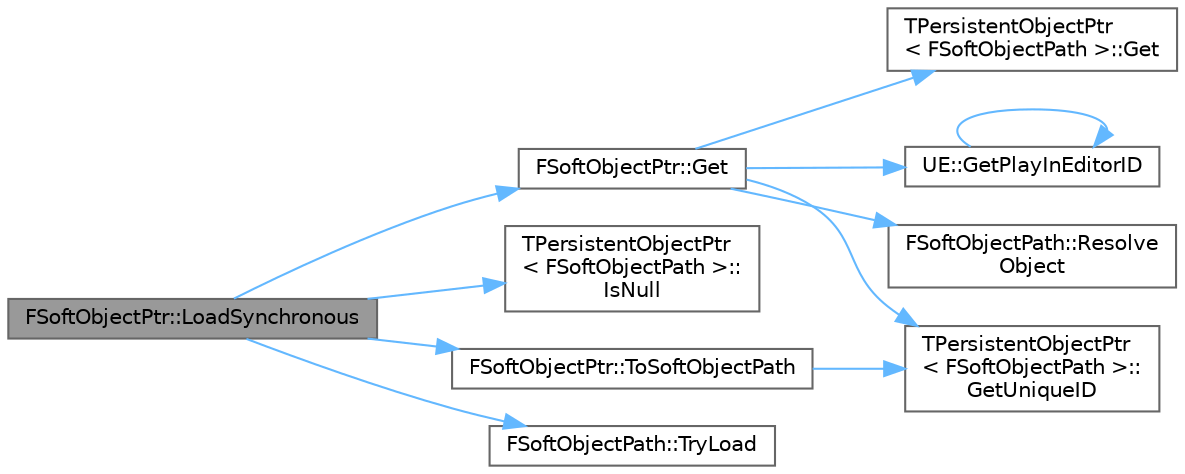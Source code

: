 digraph "FSoftObjectPtr::LoadSynchronous"
{
 // INTERACTIVE_SVG=YES
 // LATEX_PDF_SIZE
  bgcolor="transparent";
  edge [fontname=Helvetica,fontsize=10,labelfontname=Helvetica,labelfontsize=10];
  node [fontname=Helvetica,fontsize=10,shape=box,height=0.2,width=0.4];
  rankdir="LR";
  Node1 [id="Node000001",label="FSoftObjectPtr::LoadSynchronous",height=0.2,width=0.4,color="gray40", fillcolor="grey60", style="filled", fontcolor="black",tooltip="Synchronously load (if necessary) and return the asset object represented by this asset ptr."];
  Node1 -> Node2 [id="edge1_Node000001_Node000002",color="steelblue1",style="solid",tooltip=" "];
  Node2 [id="Node000002",label="FSoftObjectPtr::Get",height=0.2,width=0.4,color="grey40", fillcolor="white", style="filled",URL="$dd/db8/structFSoftObjectPtr.html#a743d7528f242ced4ff0c37c500254c0f",tooltip="Overridden to deal with PIE lookups."];
  Node2 -> Node3 [id="edge2_Node000002_Node000003",color="steelblue1",style="solid",tooltip=" "];
  Node3 [id="Node000003",label="TPersistentObjectPtr\l\< FSoftObjectPath \>::Get",height=0.2,width=0.4,color="grey40", fillcolor="white", style="filled",URL="$d5/dce/structTPersistentObjectPtr.html#aef3fc647518b35f9553fde5f9de654fb",tooltip=" "];
  Node2 -> Node4 [id="edge3_Node000002_Node000004",color="steelblue1",style="solid",tooltip=" "];
  Node4 [id="Node000004",label="UE::GetPlayInEditorID",height=0.2,width=0.4,color="grey40", fillcolor="white", style="filled",URL="$da/d75/namespaceUE.html#a48c34b3ca977abd989ec6b8c7073ad3a",tooltip=" "];
  Node4 -> Node4 [id="edge4_Node000004_Node000004",color="steelblue1",style="solid",tooltip=" "];
  Node2 -> Node5 [id="edge5_Node000002_Node000005",color="steelblue1",style="solid",tooltip=" "];
  Node5 [id="Node000005",label="TPersistentObjectPtr\l\< FSoftObjectPath \>::\lGetUniqueID",height=0.2,width=0.4,color="grey40", fillcolor="white", style="filled",URL="$d5/dce/structTPersistentObjectPtr.html#a2a2da585f6b244fd1515120c6efb4b39",tooltip=" "];
  Node2 -> Node6 [id="edge6_Node000002_Node000006",color="steelblue1",style="solid",tooltip=" "];
  Node6 [id="Node000006",label="FSoftObjectPath::Resolve\lObject",height=0.2,width=0.4,color="grey40", fillcolor="white", style="filled",URL="$d7/d47/structFSoftObjectPath.html#a4f7b1ce83712fe03dad67cf03cd02600",tooltip="Attempts to find a currently loaded object that matches this path."];
  Node1 -> Node7 [id="edge7_Node000001_Node000007",color="steelblue1",style="solid",tooltip=" "];
  Node7 [id="Node000007",label="TPersistentObjectPtr\l\< FSoftObjectPath \>::\lIsNull",height=0.2,width=0.4,color="grey40", fillcolor="white", style="filled",URL="$d5/dce/structTPersistentObjectPtr.html#af94ffbad05d2fb2a742fd94e6abec7ff",tooltip=" "];
  Node1 -> Node8 [id="edge8_Node000001_Node000008",color="steelblue1",style="solid",tooltip=" "];
  Node8 [id="Node000008",label="FSoftObjectPtr::ToSoftObjectPath",height=0.2,width=0.4,color="grey40", fillcolor="white", style="filled",URL="$dd/db8/structFSoftObjectPtr.html#a6ca71903e5a3d1717dc6adbd0eecd79c",tooltip="Returns the StringObjectPath that is wrapped by this SoftObjectPtr."];
  Node8 -> Node5 [id="edge9_Node000008_Node000005",color="steelblue1",style="solid",tooltip=" "];
  Node1 -> Node9 [id="edge10_Node000001_Node000009",color="steelblue1",style="solid",tooltip=" "];
  Node9 [id="Node000009",label="FSoftObjectPath::TryLoad",height=0.2,width=0.4,color="grey40", fillcolor="white", style="filled",URL="$d7/d47/structFSoftObjectPath.html#a85e84e55477ce8bdaa451bf1bf5f1f9a",tooltip="Attempts to load the asset, this will call LoadObject which can be very slow."];
}
